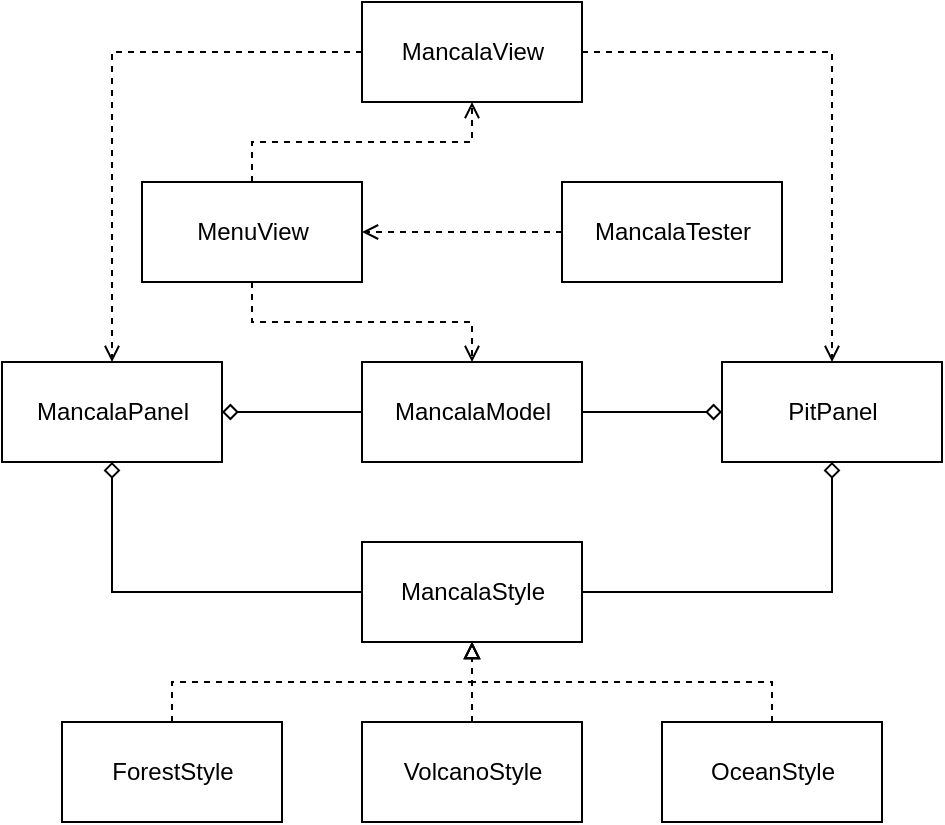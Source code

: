 <mxfile version="12.9.4" type="device"><diagram id="xDpKTCZlZ2GGtc1j_xF_" name="Page-1"><mxGraphModel dx="1422" dy="713" grid="1" gridSize="10" guides="1" tooltips="1" connect="1" arrows="1" fold="1" page="1" pageScale="1" pageWidth="850" pageHeight="1100" math="0" shadow="0"><root><mxCell id="0"/><mxCell id="1" parent="0"/><mxCell id="hQpm4h52mZFPdr0oiTew-6" style="edgeStyle=orthogonalEdgeStyle;rounded=0;orthogonalLoop=1;jettySize=auto;html=1;dashed=1;endArrow=open;endFill=0;" edge="1" parent="1" source="hQpm4h52mZFPdr0oiTew-3" target="hQpm4h52mZFPdr0oiTew-5"><mxGeometry relative="1" as="geometry"/></mxCell><mxCell id="hQpm4h52mZFPdr0oiTew-25" style="edgeStyle=orthogonalEdgeStyle;rounded=0;orthogonalLoop=1;jettySize=auto;html=1;endArrow=diamond;endFill=0;entryX=1;entryY=0.5;entryDx=0;entryDy=0;" edge="1" parent="1" source="hQpm4h52mZFPdr0oiTew-5" target="hQpm4h52mZFPdr0oiTew-8"><mxGeometry relative="1" as="geometry"><mxPoint x="310" y="420" as="targetPoint"/><Array as="points"/></mxGeometry></mxCell><mxCell id="hQpm4h52mZFPdr0oiTew-26" style="edgeStyle=orthogonalEdgeStyle;rounded=0;orthogonalLoop=1;jettySize=auto;html=1;entryX=0;entryY=0.5;entryDx=0;entryDy=0;endArrow=diamond;endFill=0;" edge="1" parent="1" source="hQpm4h52mZFPdr0oiTew-5" target="hQpm4h52mZFPdr0oiTew-9"><mxGeometry relative="1" as="geometry"><Array as="points"/></mxGeometry></mxCell><mxCell id="hQpm4h52mZFPdr0oiTew-5" value="MancalaModel" style="html=1;" vertex="1" parent="1"><mxGeometry x="350" y="510" width="110" height="50" as="geometry"/></mxCell><mxCell id="hQpm4h52mZFPdr0oiTew-20" style="edgeStyle=orthogonalEdgeStyle;rounded=0;orthogonalLoop=1;jettySize=auto;html=1;exitX=0;exitY=0.5;exitDx=0;exitDy=0;entryX=0.5;entryY=0;entryDx=0;entryDy=0;endArrow=open;endFill=0;dashed=1;" edge="1" parent="1" source="hQpm4h52mZFPdr0oiTew-7" target="hQpm4h52mZFPdr0oiTew-8"><mxGeometry relative="1" as="geometry"/></mxCell><mxCell id="hQpm4h52mZFPdr0oiTew-21" style="edgeStyle=orthogonalEdgeStyle;rounded=0;orthogonalLoop=1;jettySize=auto;html=1;exitX=1;exitY=0.5;exitDx=0;exitDy=0;entryX=0.5;entryY=0;entryDx=0;entryDy=0;dashed=1;endArrow=open;endFill=0;" edge="1" parent="1" source="hQpm4h52mZFPdr0oiTew-7" target="hQpm4h52mZFPdr0oiTew-9"><mxGeometry relative="1" as="geometry"/></mxCell><mxCell id="hQpm4h52mZFPdr0oiTew-8" value="MancalaPanel" style="html=1;" vertex="1" parent="1"><mxGeometry x="170" y="510" width="110" height="50" as="geometry"/></mxCell><mxCell id="hQpm4h52mZFPdr0oiTew-9" value="PitPanel" style="html=1;" vertex="1" parent="1"><mxGeometry x="530" y="510" width="110" height="50" as="geometry"/></mxCell><mxCell id="hQpm4h52mZFPdr0oiTew-18" style="edgeStyle=orthogonalEdgeStyle;rounded=0;orthogonalLoop=1;jettySize=auto;html=1;exitX=0;exitY=0.5;exitDx=0;exitDy=0;entryX=0.5;entryY=1;entryDx=0;entryDy=0;endArrow=diamond;endFill=0;" edge="1" parent="1" source="hQpm4h52mZFPdr0oiTew-10" target="hQpm4h52mZFPdr0oiTew-8"><mxGeometry relative="1" as="geometry"/></mxCell><mxCell id="hQpm4h52mZFPdr0oiTew-19" style="edgeStyle=orthogonalEdgeStyle;rounded=0;orthogonalLoop=1;jettySize=auto;html=1;exitX=1;exitY=0.5;exitDx=0;exitDy=0;entryX=0.5;entryY=1;entryDx=0;entryDy=0;endArrow=diamond;endFill=0;" edge="1" parent="1" source="hQpm4h52mZFPdr0oiTew-10" target="hQpm4h52mZFPdr0oiTew-9"><mxGeometry relative="1" as="geometry"/></mxCell><mxCell id="hQpm4h52mZFPdr0oiTew-10" value="MancalaStyle" style="html=1;" vertex="1" parent="1"><mxGeometry x="350" y="600" width="110" height="50" as="geometry"/></mxCell><mxCell id="hQpm4h52mZFPdr0oiTew-14" style="edgeStyle=orthogonalEdgeStyle;rounded=0;orthogonalLoop=1;jettySize=auto;html=1;exitX=0.5;exitY=0;exitDx=0;exitDy=0;entryX=0.5;entryY=1;entryDx=0;entryDy=0;dashed=1;endArrow=block;endFill=0;" edge="1" parent="1" source="hQpm4h52mZFPdr0oiTew-11" target="hQpm4h52mZFPdr0oiTew-10"><mxGeometry relative="1" as="geometry"/></mxCell><mxCell id="hQpm4h52mZFPdr0oiTew-11" value="ForestStyle" style="html=1;" vertex="1" parent="1"><mxGeometry x="200" y="690" width="110" height="50" as="geometry"/></mxCell><mxCell id="hQpm4h52mZFPdr0oiTew-33" style="edgeStyle=orthogonalEdgeStyle;rounded=0;orthogonalLoop=1;jettySize=auto;html=1;dashed=1;endArrow=block;endFill=0;" edge="1" parent="1" source="hQpm4h52mZFPdr0oiTew-12"><mxGeometry relative="1" as="geometry"><mxPoint x="405" y="650" as="targetPoint"/></mxGeometry></mxCell><mxCell id="hQpm4h52mZFPdr0oiTew-12" value="VolcanoStyle" style="html=1;" vertex="1" parent="1"><mxGeometry x="350" y="690" width="110" height="50" as="geometry"/></mxCell><mxCell id="hQpm4h52mZFPdr0oiTew-34" style="edgeStyle=orthogonalEdgeStyle;rounded=0;orthogonalLoop=1;jettySize=auto;html=1;entryX=0.5;entryY=1;entryDx=0;entryDy=0;dashed=1;endArrow=block;endFill=0;" edge="1" parent="1" source="hQpm4h52mZFPdr0oiTew-13" target="hQpm4h52mZFPdr0oiTew-10"><mxGeometry relative="1" as="geometry"><Array as="points"><mxPoint x="555" y="670"/><mxPoint x="405" y="670"/></Array></mxGeometry></mxCell><mxCell id="hQpm4h52mZFPdr0oiTew-13" value="OceanStyle" style="html=1;" vertex="1" parent="1"><mxGeometry x="500" y="690" width="110" height="50" as="geometry"/></mxCell><mxCell id="hQpm4h52mZFPdr0oiTew-30" style="edgeStyle=orthogonalEdgeStyle;rounded=0;orthogonalLoop=1;jettySize=auto;html=1;entryX=0.5;entryY=1;entryDx=0;entryDy=0;endArrow=open;endFill=0;dashed=1;" edge="1" parent="1" source="hQpm4h52mZFPdr0oiTew-3" target="hQpm4h52mZFPdr0oiTew-7"><mxGeometry relative="1" as="geometry"/></mxCell><mxCell id="hQpm4h52mZFPdr0oiTew-3" value="MenuView" style="html=1;" vertex="1" parent="1"><mxGeometry x="240" y="420" width="110" height="50" as="geometry"/></mxCell><mxCell id="hQpm4h52mZFPdr0oiTew-7" value="MancalaView" style="html=1;" vertex="1" parent="1"><mxGeometry x="350" y="330" width="110" height="50" as="geometry"/></mxCell><mxCell id="hQpm4h52mZFPdr0oiTew-31" style="edgeStyle=orthogonalEdgeStyle;rounded=0;orthogonalLoop=1;jettySize=auto;html=1;dashed=1;endArrow=open;endFill=0;" edge="1" parent="1" source="hQpm4h52mZFPdr0oiTew-1" target="hQpm4h52mZFPdr0oiTew-3"><mxGeometry relative="1" as="geometry"/></mxCell><mxCell id="hQpm4h52mZFPdr0oiTew-1" value="MancalaTester" style="html=1;" vertex="1" parent="1"><mxGeometry x="450" y="420" width="110" height="50" as="geometry"/></mxCell></root></mxGraphModel></diagram></mxfile>